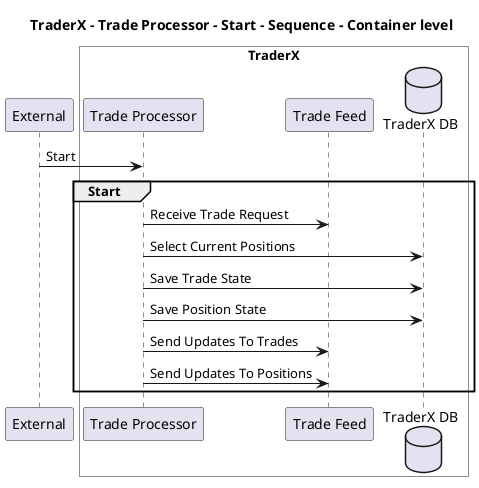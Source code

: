 @startuml

title TraderX - Trade Processor - Start - Sequence - Container level

participant "External" as C4InterFlow.SoftwareSystems.ExternalSystem

box "TraderX" #White
    participant "Trade Processor" as TraderX.SoftwareSystems.TraderX.Containers.TradeProcessor
    participant "Trade Feed" as TraderX.SoftwareSystems.TraderX.Containers.TradeFeed
    database "TraderX DB" as TraderX.SoftwareSystems.TraderX.Containers.TraderXDB
end box


C4InterFlow.SoftwareSystems.ExternalSystem -> TraderX.SoftwareSystems.TraderX.Containers.TradeProcessor : Start
group Start
TraderX.SoftwareSystems.TraderX.Containers.TradeProcessor -> TraderX.SoftwareSystems.TraderX.Containers.TradeFeed : Receive Trade Request
TraderX.SoftwareSystems.TraderX.Containers.TradeProcessor -> TraderX.SoftwareSystems.TraderX.Containers.TraderXDB : Select Current Positions
TraderX.SoftwareSystems.TraderX.Containers.TradeProcessor -> TraderX.SoftwareSystems.TraderX.Containers.TraderXDB : Save Trade State
TraderX.SoftwareSystems.TraderX.Containers.TradeProcessor -> TraderX.SoftwareSystems.TraderX.Containers.TraderXDB : Save Position State
TraderX.SoftwareSystems.TraderX.Containers.TradeProcessor -> TraderX.SoftwareSystems.TraderX.Containers.TradeFeed : Send Updates To Trades
TraderX.SoftwareSystems.TraderX.Containers.TradeProcessor -> TraderX.SoftwareSystems.TraderX.Containers.TradeFeed : Send Updates To Positions
end


@enduml
